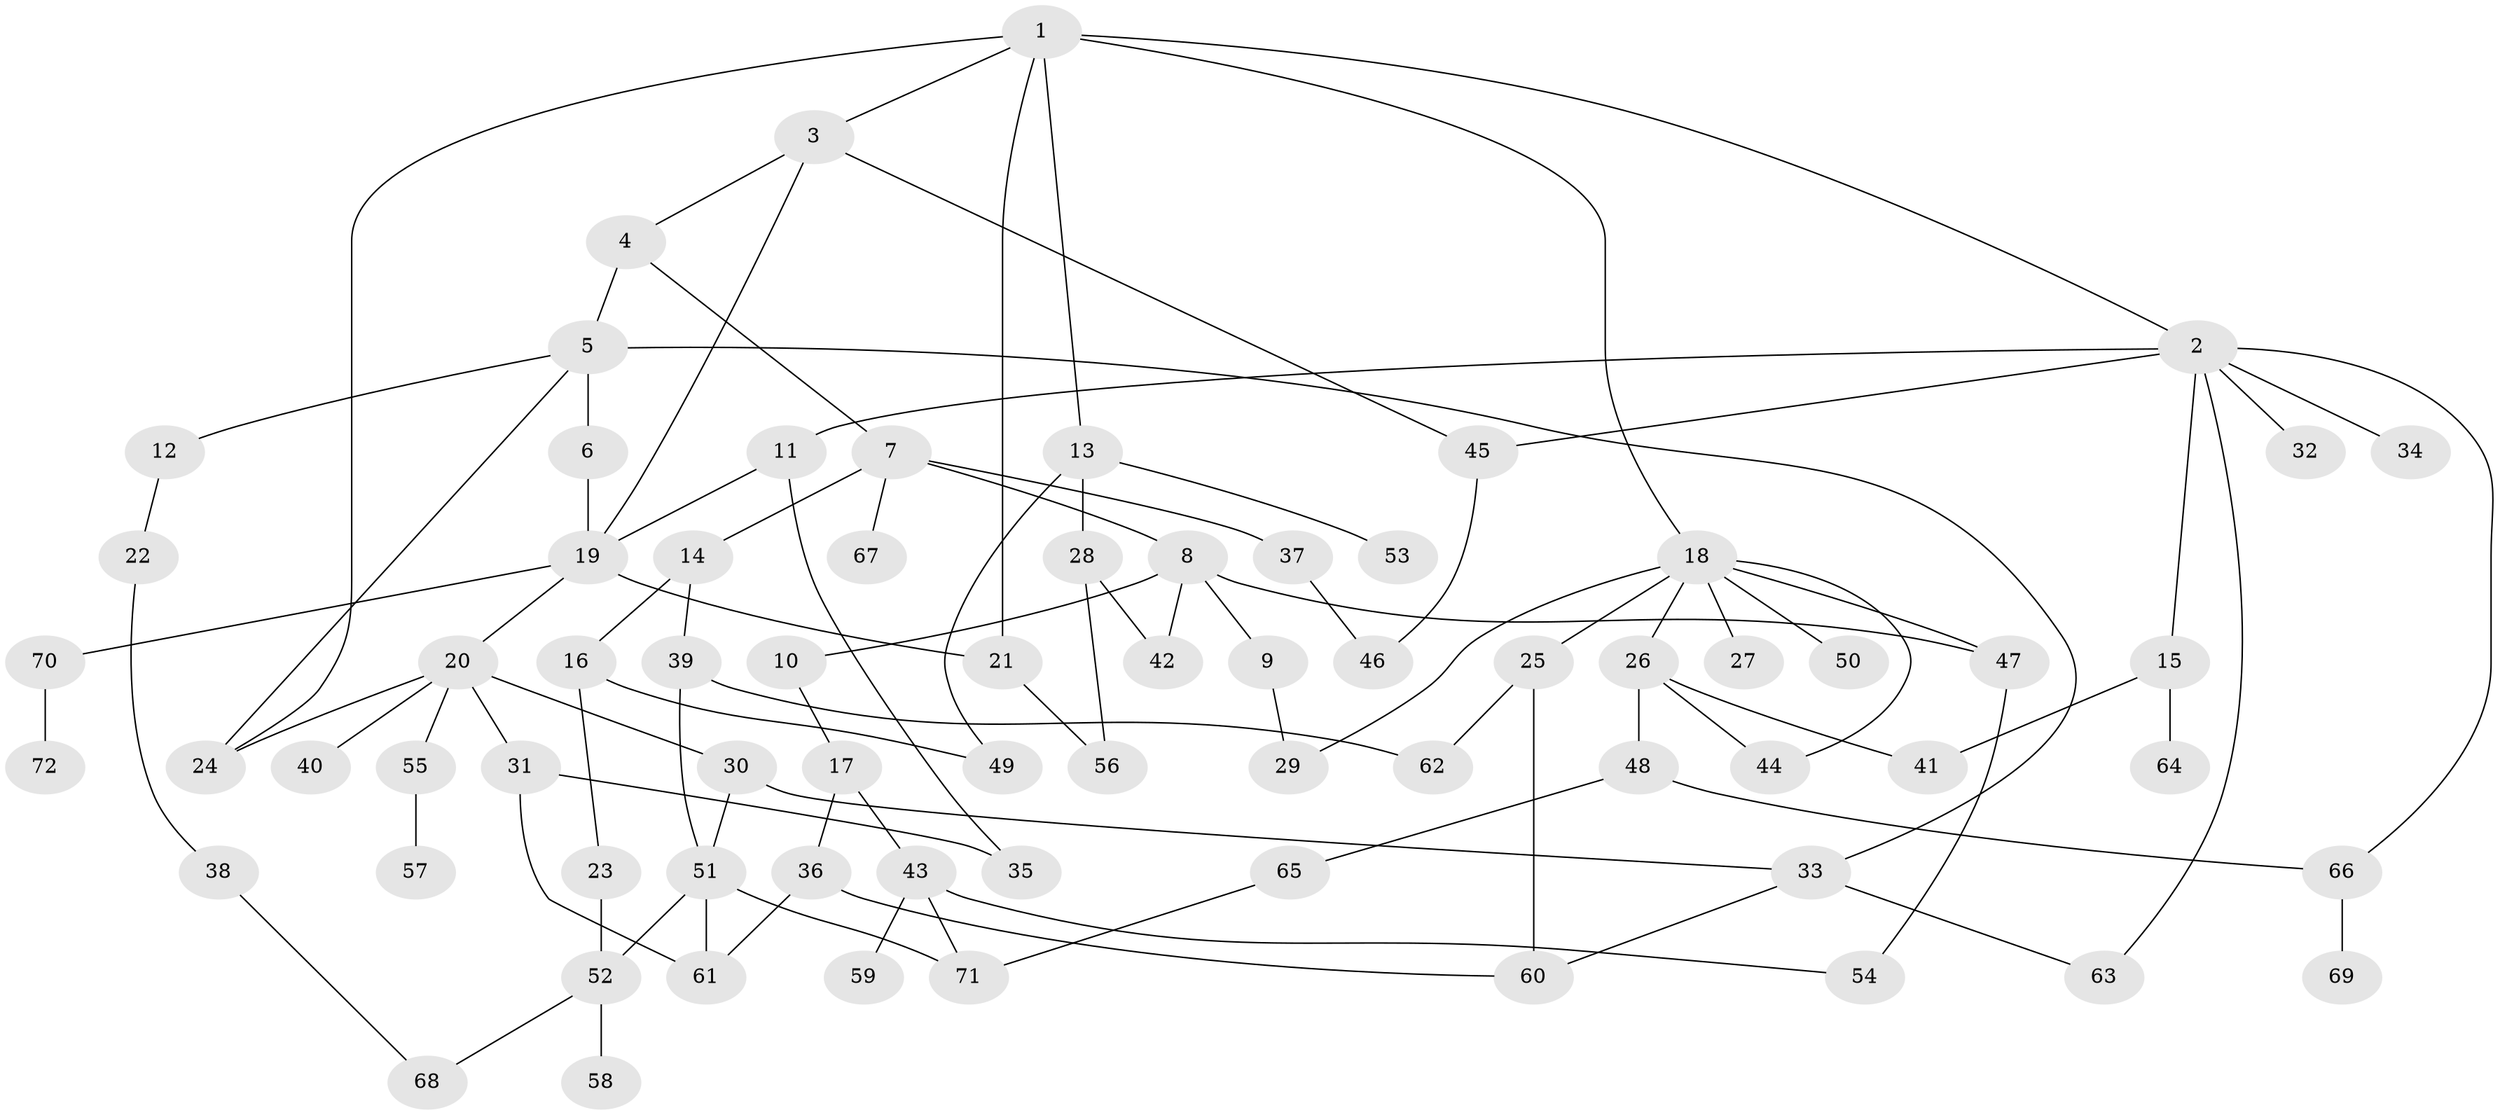 // Generated by graph-tools (version 1.1) at 2025/49/03/09/25 03:49:21]
// undirected, 72 vertices, 100 edges
graph export_dot {
graph [start="1"]
  node [color=gray90,style=filled];
  1;
  2;
  3;
  4;
  5;
  6;
  7;
  8;
  9;
  10;
  11;
  12;
  13;
  14;
  15;
  16;
  17;
  18;
  19;
  20;
  21;
  22;
  23;
  24;
  25;
  26;
  27;
  28;
  29;
  30;
  31;
  32;
  33;
  34;
  35;
  36;
  37;
  38;
  39;
  40;
  41;
  42;
  43;
  44;
  45;
  46;
  47;
  48;
  49;
  50;
  51;
  52;
  53;
  54;
  55;
  56;
  57;
  58;
  59;
  60;
  61;
  62;
  63;
  64;
  65;
  66;
  67;
  68;
  69;
  70;
  71;
  72;
  1 -- 2;
  1 -- 3;
  1 -- 13;
  1 -- 18;
  1 -- 21;
  1 -- 24;
  2 -- 11;
  2 -- 15;
  2 -- 32;
  2 -- 34;
  2 -- 63;
  2 -- 45;
  2 -- 66;
  3 -- 4;
  3 -- 45;
  3 -- 19;
  4 -- 5;
  4 -- 7;
  5 -- 6;
  5 -- 12;
  5 -- 24;
  5 -- 33;
  6 -- 19;
  7 -- 8;
  7 -- 14;
  7 -- 37;
  7 -- 67;
  8 -- 9;
  8 -- 10;
  8 -- 47;
  8 -- 42;
  9 -- 29;
  10 -- 17;
  11 -- 35;
  11 -- 19;
  12 -- 22;
  13 -- 28;
  13 -- 49;
  13 -- 53;
  14 -- 16;
  14 -- 39;
  15 -- 41;
  15 -- 64;
  16 -- 23;
  16 -- 49;
  17 -- 36;
  17 -- 43;
  18 -- 25;
  18 -- 26;
  18 -- 27;
  18 -- 44;
  18 -- 47;
  18 -- 50;
  18 -- 29;
  19 -- 20;
  19 -- 70;
  19 -- 21;
  20 -- 30;
  20 -- 31;
  20 -- 40;
  20 -- 55;
  20 -- 24;
  21 -- 56;
  22 -- 38;
  23 -- 52;
  25 -- 60;
  25 -- 62;
  26 -- 48;
  26 -- 44;
  26 -- 41;
  28 -- 42;
  28 -- 56;
  30 -- 33;
  30 -- 51;
  31 -- 35;
  31 -- 61;
  33 -- 60;
  33 -- 63;
  36 -- 60;
  36 -- 61;
  37 -- 46;
  38 -- 68;
  39 -- 51;
  39 -- 62;
  43 -- 54;
  43 -- 59;
  43 -- 71;
  45 -- 46;
  47 -- 54;
  48 -- 65;
  48 -- 66;
  51 -- 52;
  51 -- 61;
  51 -- 71;
  52 -- 58;
  52 -- 68;
  55 -- 57;
  65 -- 71;
  66 -- 69;
  70 -- 72;
}
